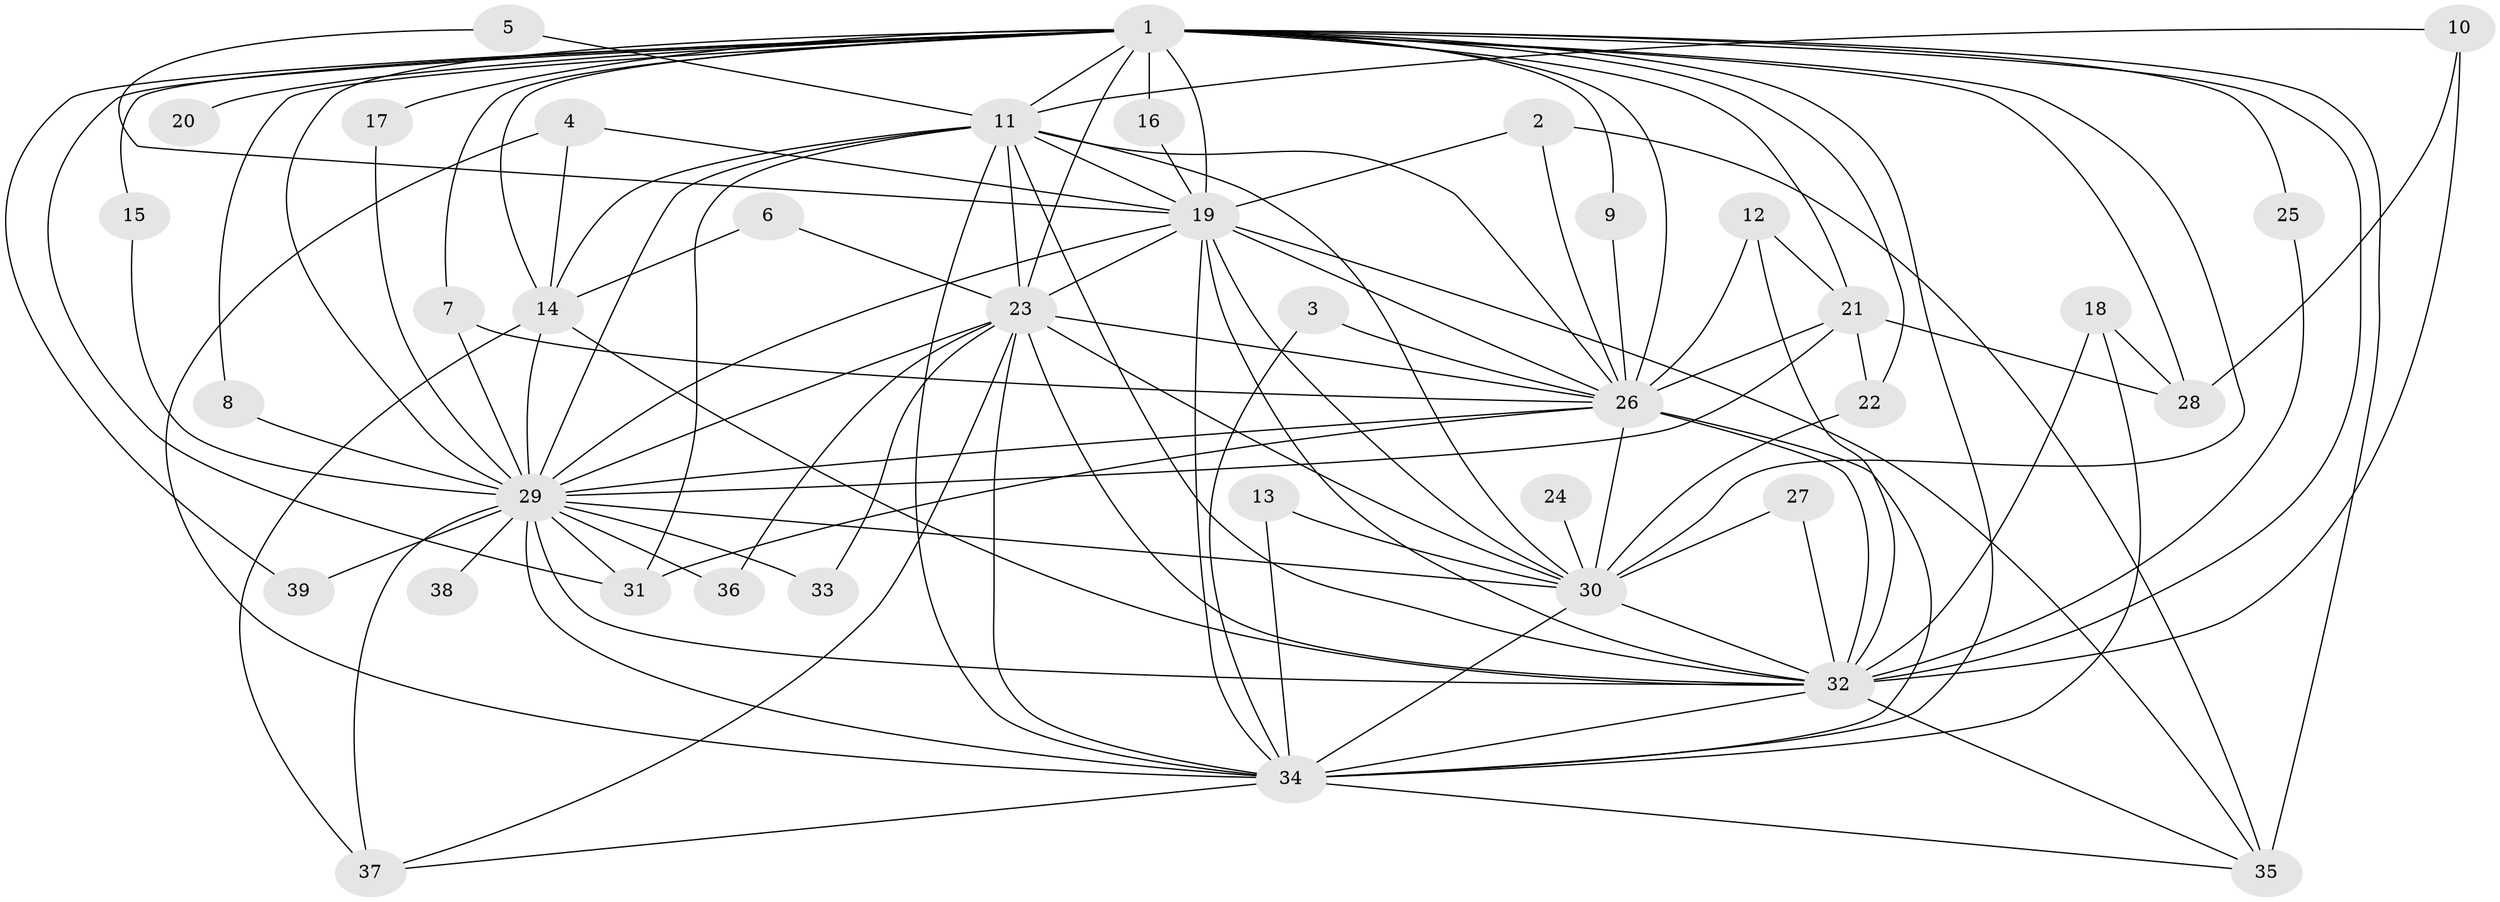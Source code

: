 // original degree distribution, {27: 0.012987012987012988, 16: 0.025974025974025976, 19: 0.025974025974025976, 17: 0.025974025974025976, 15: 0.025974025974025976, 22: 0.012987012987012988, 4: 0.1038961038961039, 2: 0.5194805194805194, 3: 0.22077922077922077, 5: 0.012987012987012988, 7: 0.012987012987012988}
// Generated by graph-tools (version 1.1) at 2025/25/03/09/25 03:25:45]
// undirected, 39 vertices, 109 edges
graph export_dot {
graph [start="1"]
  node [color=gray90,style=filled];
  1;
  2;
  3;
  4;
  5;
  6;
  7;
  8;
  9;
  10;
  11;
  12;
  13;
  14;
  15;
  16;
  17;
  18;
  19;
  20;
  21;
  22;
  23;
  24;
  25;
  26;
  27;
  28;
  29;
  30;
  31;
  32;
  33;
  34;
  35;
  36;
  37;
  38;
  39;
  1 -- 7 [weight=1.0];
  1 -- 8 [weight=1.0];
  1 -- 9 [weight=1.0];
  1 -- 11 [weight=2.0];
  1 -- 14 [weight=1.0];
  1 -- 15 [weight=1.0];
  1 -- 16 [weight=1.0];
  1 -- 17 [weight=2.0];
  1 -- 19 [weight=2.0];
  1 -- 20 [weight=2.0];
  1 -- 21 [weight=1.0];
  1 -- 22 [weight=1.0];
  1 -- 23 [weight=4.0];
  1 -- 25 [weight=1.0];
  1 -- 26 [weight=4.0];
  1 -- 28 [weight=1.0];
  1 -- 29 [weight=3.0];
  1 -- 30 [weight=3.0];
  1 -- 31 [weight=1.0];
  1 -- 32 [weight=2.0];
  1 -- 34 [weight=2.0];
  1 -- 35 [weight=1.0];
  1 -- 39 [weight=1.0];
  2 -- 19 [weight=1.0];
  2 -- 26 [weight=1.0];
  2 -- 35 [weight=1.0];
  3 -- 26 [weight=1.0];
  3 -- 34 [weight=1.0];
  4 -- 14 [weight=1.0];
  4 -- 19 [weight=1.0];
  4 -- 34 [weight=1.0];
  5 -- 11 [weight=1.0];
  5 -- 19 [weight=1.0];
  6 -- 14 [weight=1.0];
  6 -- 23 [weight=1.0];
  7 -- 26 [weight=1.0];
  7 -- 29 [weight=1.0];
  8 -- 29 [weight=1.0];
  9 -- 26 [weight=1.0];
  10 -- 11 [weight=1.0];
  10 -- 28 [weight=1.0];
  10 -- 32 [weight=1.0];
  11 -- 14 [weight=1.0];
  11 -- 19 [weight=2.0];
  11 -- 23 [weight=1.0];
  11 -- 26 [weight=1.0];
  11 -- 29 [weight=2.0];
  11 -- 30 [weight=1.0];
  11 -- 31 [weight=1.0];
  11 -- 32 [weight=1.0];
  11 -- 34 [weight=1.0];
  12 -- 21 [weight=1.0];
  12 -- 26 [weight=1.0];
  12 -- 32 [weight=1.0];
  13 -- 30 [weight=1.0];
  13 -- 34 [weight=1.0];
  14 -- 29 [weight=1.0];
  14 -- 32 [weight=1.0];
  14 -- 37 [weight=1.0];
  15 -- 29 [weight=1.0];
  16 -- 19 [weight=1.0];
  17 -- 29 [weight=1.0];
  18 -- 28 [weight=1.0];
  18 -- 32 [weight=2.0];
  18 -- 34 [weight=1.0];
  19 -- 23 [weight=1.0];
  19 -- 26 [weight=2.0];
  19 -- 29 [weight=1.0];
  19 -- 30 [weight=1.0];
  19 -- 32 [weight=1.0];
  19 -- 34 [weight=2.0];
  19 -- 35 [weight=1.0];
  21 -- 22 [weight=1.0];
  21 -- 26 [weight=1.0];
  21 -- 28 [weight=1.0];
  21 -- 29 [weight=1.0];
  22 -- 30 [weight=1.0];
  23 -- 26 [weight=2.0];
  23 -- 29 [weight=1.0];
  23 -- 30 [weight=1.0];
  23 -- 32 [weight=1.0];
  23 -- 33 [weight=1.0];
  23 -- 34 [weight=1.0];
  23 -- 36 [weight=1.0];
  23 -- 37 [weight=1.0];
  24 -- 30 [weight=1.0];
  25 -- 32 [weight=1.0];
  26 -- 29 [weight=1.0];
  26 -- 30 [weight=2.0];
  26 -- 31 [weight=1.0];
  26 -- 32 [weight=2.0];
  26 -- 34 [weight=1.0];
  27 -- 30 [weight=1.0];
  27 -- 32 [weight=1.0];
  29 -- 30 [weight=2.0];
  29 -- 31 [weight=1.0];
  29 -- 32 [weight=2.0];
  29 -- 33 [weight=1.0];
  29 -- 34 [weight=1.0];
  29 -- 36 [weight=1.0];
  29 -- 37 [weight=2.0];
  29 -- 38 [weight=1.0];
  29 -- 39 [weight=1.0];
  30 -- 32 [weight=1.0];
  30 -- 34 [weight=1.0];
  32 -- 34 [weight=2.0];
  32 -- 35 [weight=1.0];
  34 -- 35 [weight=1.0];
  34 -- 37 [weight=1.0];
}
